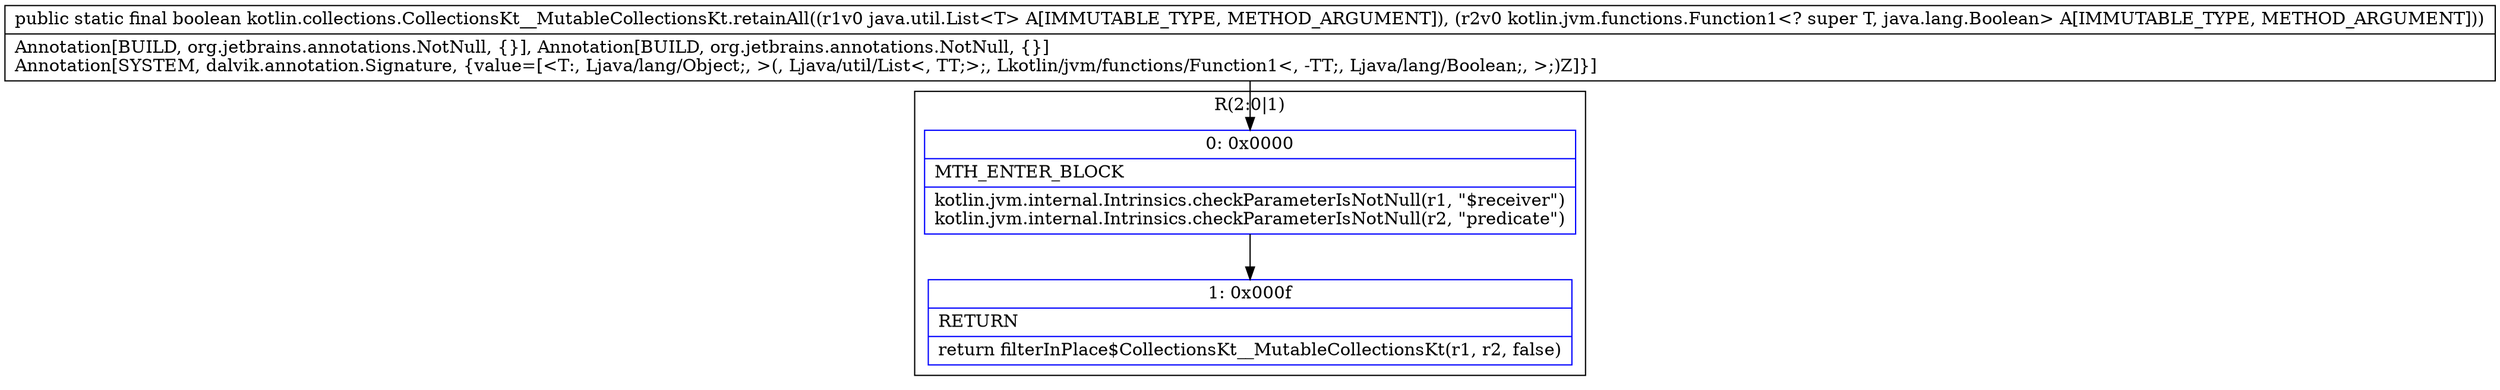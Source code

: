 digraph "CFG forkotlin.collections.CollectionsKt__MutableCollectionsKt.retainAll(Ljava\/util\/List;Lkotlin\/jvm\/functions\/Function1;)Z" {
subgraph cluster_Region_393597696 {
label = "R(2:0|1)";
node [shape=record,color=blue];
Node_0 [shape=record,label="{0\:\ 0x0000|MTH_ENTER_BLOCK\l|kotlin.jvm.internal.Intrinsics.checkParameterIsNotNull(r1, \"$receiver\")\lkotlin.jvm.internal.Intrinsics.checkParameterIsNotNull(r2, \"predicate\")\l}"];
Node_1 [shape=record,label="{1\:\ 0x000f|RETURN\l|return filterInPlace$CollectionsKt__MutableCollectionsKt(r1, r2, false)\l}"];
}
MethodNode[shape=record,label="{public static final boolean kotlin.collections.CollectionsKt__MutableCollectionsKt.retainAll((r1v0 java.util.List\<T\> A[IMMUTABLE_TYPE, METHOD_ARGUMENT]), (r2v0 kotlin.jvm.functions.Function1\<? super T, java.lang.Boolean\> A[IMMUTABLE_TYPE, METHOD_ARGUMENT]))  | Annotation[BUILD, org.jetbrains.annotations.NotNull, \{\}], Annotation[BUILD, org.jetbrains.annotations.NotNull, \{\}]\lAnnotation[SYSTEM, dalvik.annotation.Signature, \{value=[\<T:, Ljava\/lang\/Object;, \>(, Ljava\/util\/List\<, TT;\>;, Lkotlin\/jvm\/functions\/Function1\<, \-TT;, Ljava\/lang\/Boolean;, \>;)Z]\}]\l}"];
MethodNode -> Node_0;
Node_0 -> Node_1;
}

